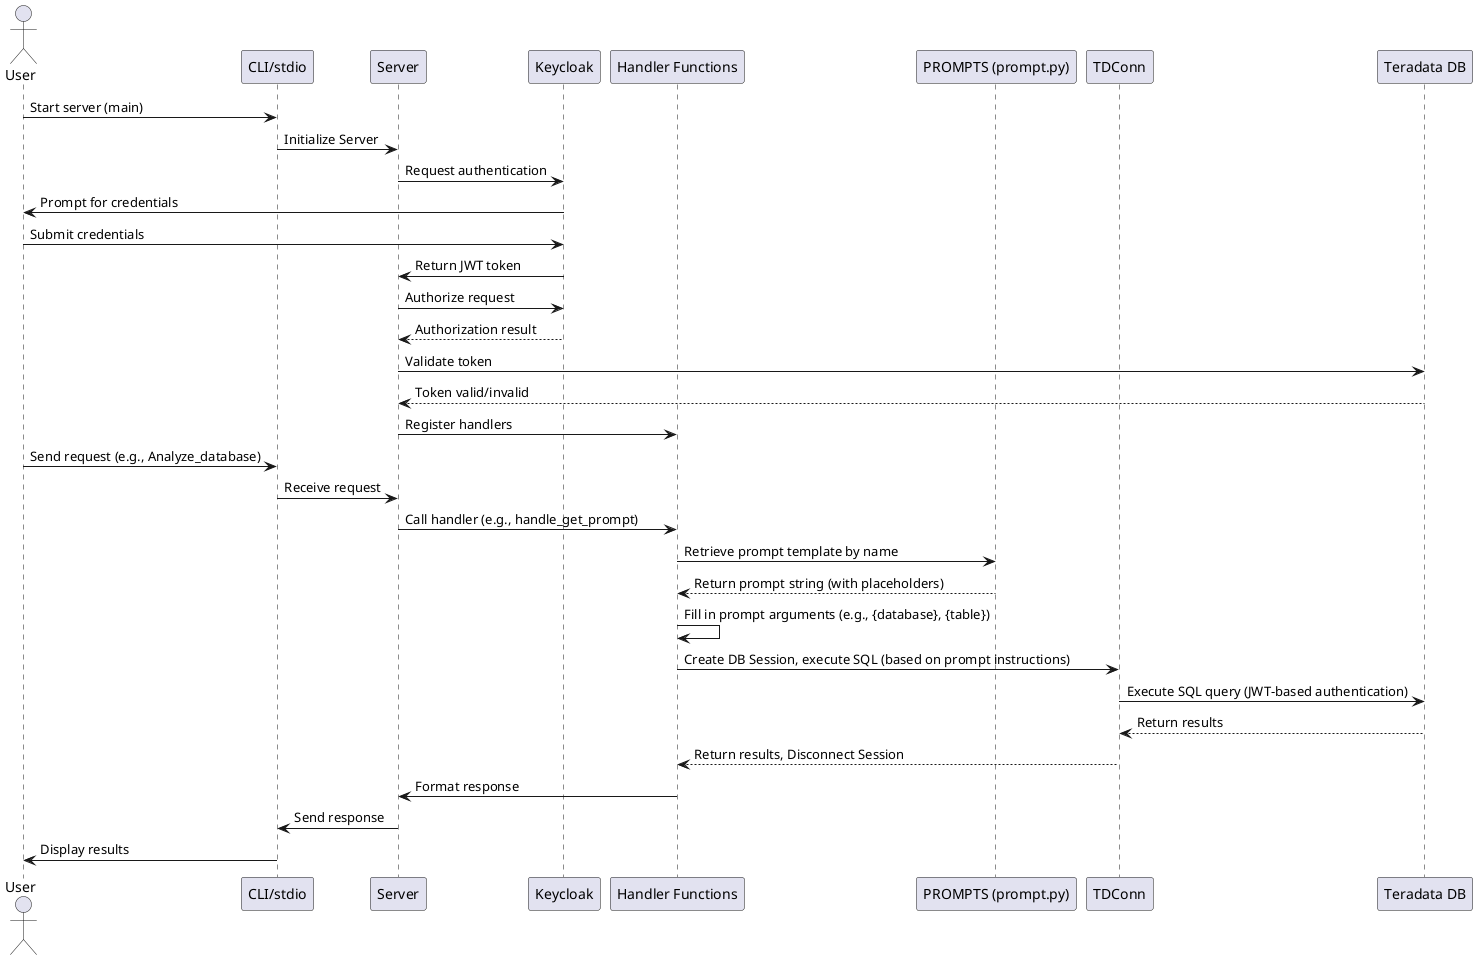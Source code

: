 @startuml
actor User
participant "CLI/stdio" as CLI
participant "Server" as Server
participant "Keycloak" as Keycloak
participant "Handler Functions" as Handlers
participant "PROMPTS (prompt.py)" as PROMPTS
participant "TDConn" as TDConn
participant "Teradata DB" as DB

User -> CLI: Start server (main)
CLI -> Server: Initialize Server
Server -> Keycloak: Request authentication
Keycloak -> User: Prompt for credentials
User -> Keycloak: Submit credentials
Keycloak -> Server: Return JWT token
Server -> Keycloak: Authorize request
Keycloak --> Server: Authorization result
Server -> DB: Validate token
DB --> Server: Token valid/invalid
Server -> Handlers: Register handlers

User -> CLI: Send request (e.g., Analyze_database)
CLI -> Server: Receive request
Server -> Handlers: Call handler (e.g., handle_get_prompt)
Handlers -> PROMPTS: Retrieve prompt template by name
PROMPTS --> Handlers: Return prompt string (with placeholders)
Handlers -> Handlers: Fill in prompt arguments (e.g., {database}, {table})
Handlers -> TDConn: Create DB Session, execute SQL (based on prompt instructions)
TDConn -> DB: Execute SQL query (JWT-based authentication)
DB --> TDConn: Return results
TDConn --> Handlers: Return results, Disconnect Session
Handlers -> Server: Format response
Server -> CLI: Send response
CLI -> User: Display results

@enduml